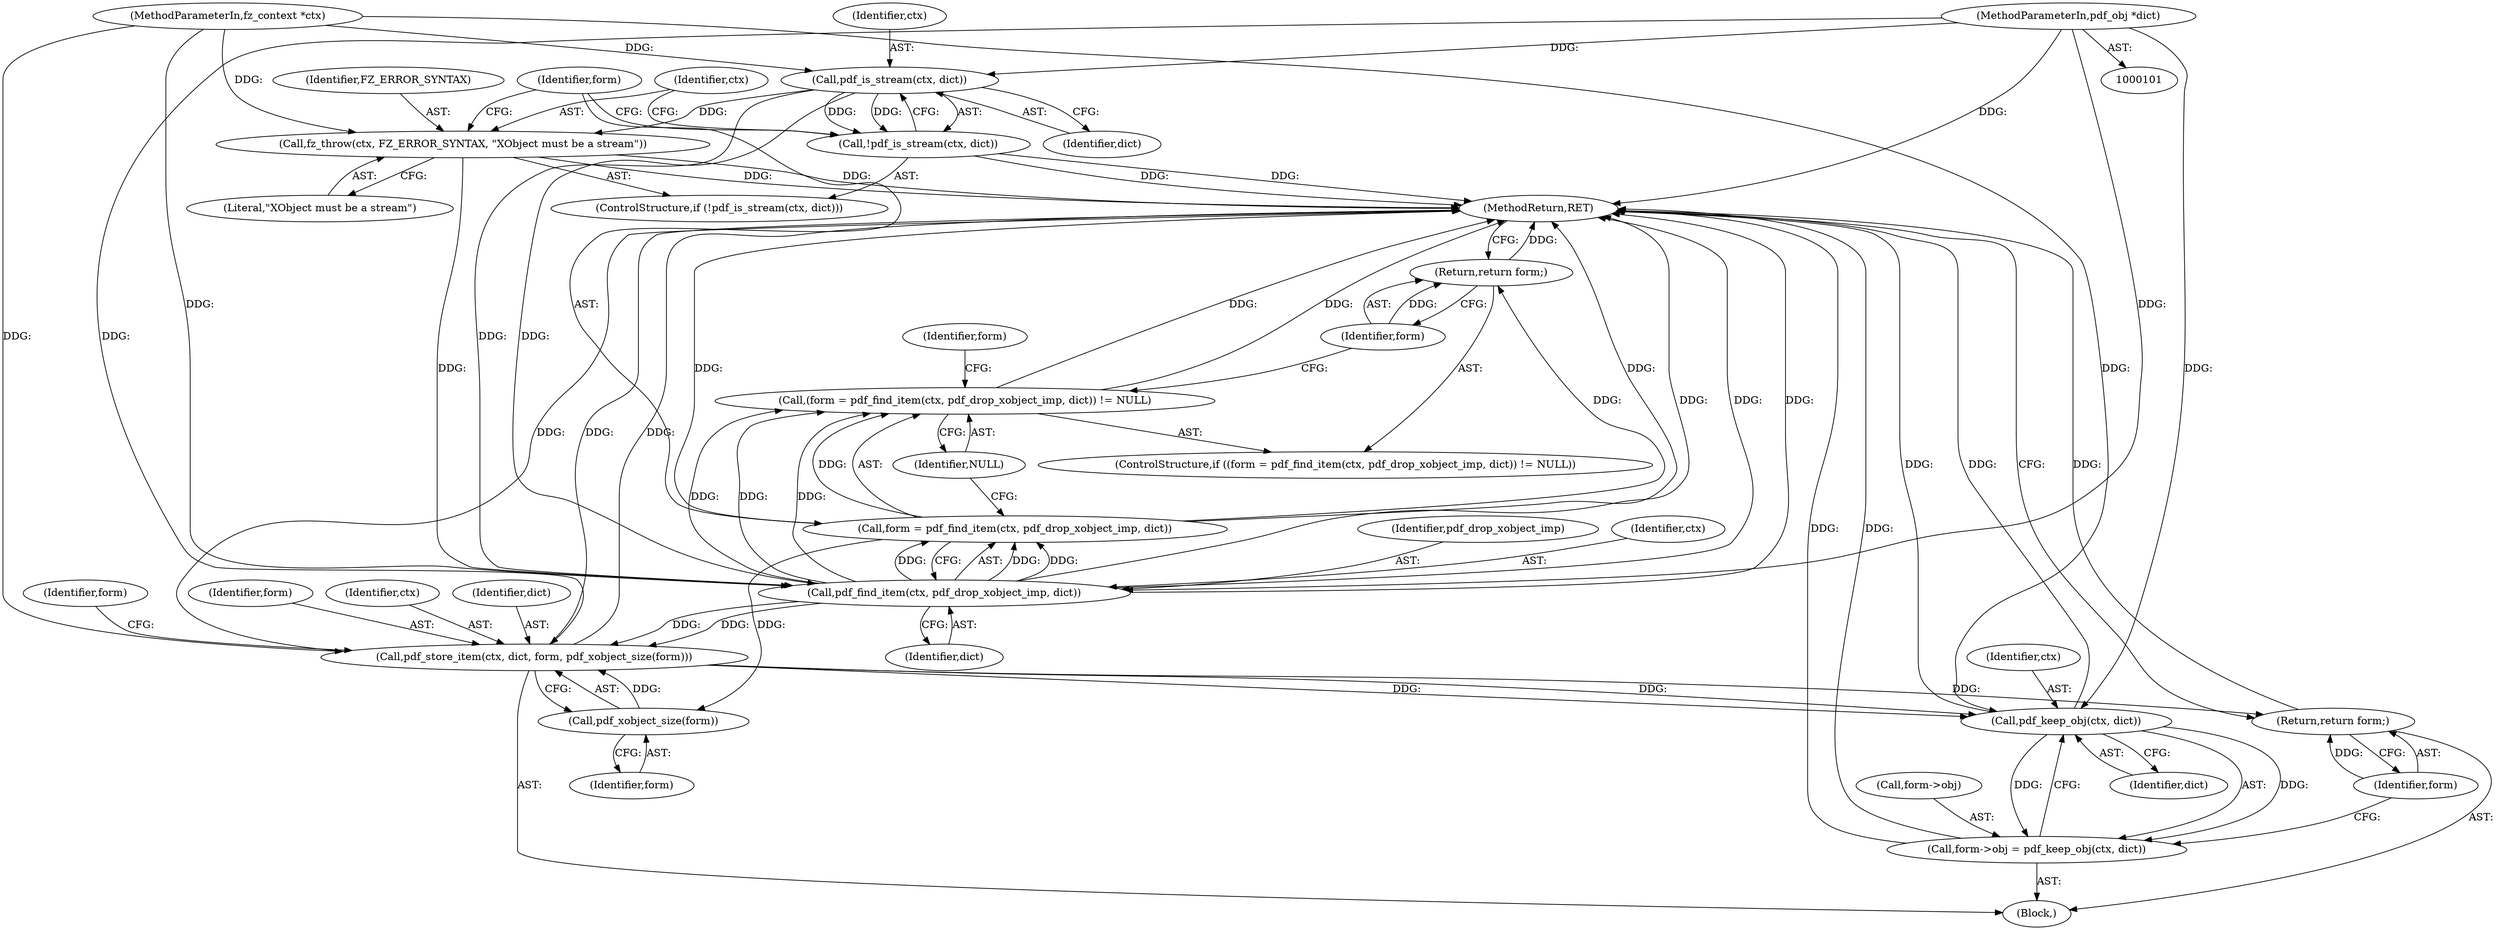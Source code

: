 digraph "0_ghostscript_8a3257b01faa899dd9b5e35c6bb3403cd709c371_0@pointer" {
"1000104" [label="(MethodParameterIn,pdf_obj *dict)"];
"1000109" [label="(Call,pdf_is_stream(ctx, dict))"];
"1000108" [label="(Call,!pdf_is_stream(ctx, dict))"];
"1000112" [label="(Call,fz_throw(ctx, FZ_ERROR_SYNTAX, \"XObject must be a stream\"))"];
"1000120" [label="(Call,pdf_find_item(ctx, pdf_drop_xobject_imp, dict))"];
"1000117" [label="(Call,(form = pdf_find_item(ctx, pdf_drop_xobject_imp, dict)) != NULL)"];
"1000118" [label="(Call,form = pdf_find_item(ctx, pdf_drop_xobject_imp, dict))"];
"1000125" [label="(Return,return form;)"];
"1000136" [label="(Call,pdf_xobject_size(form))"];
"1000132" [label="(Call,pdf_store_item(ctx, dict, form, pdf_xobject_size(form)))"];
"1000142" [label="(Call,pdf_keep_obj(ctx, dict))"];
"1000138" [label="(Call,form->obj = pdf_keep_obj(ctx, dict))"];
"1000145" [label="(Return,return form;)"];
"1000142" [label="(Call,pdf_keep_obj(ctx, dict))"];
"1000119" [label="(Identifier,form)"];
"1000117" [label="(Call,(form = pdf_find_item(ctx, pdf_drop_xobject_imp, dict)) != NULL)"];
"1000105" [label="(Block,)"];
"1000140" [label="(Identifier,form)"];
"1000138" [label="(Call,form->obj = pdf_keep_obj(ctx, dict))"];
"1000110" [label="(Identifier,ctx)"];
"1000108" [label="(Call,!pdf_is_stream(ctx, dict))"];
"1000115" [label="(Literal,\"XObject must be a stream\")"];
"1000123" [label="(Identifier,dict)"];
"1000118" [label="(Call,form = pdf_find_item(ctx, pdf_drop_xobject_imp, dict))"];
"1000136" [label="(Call,pdf_xobject_size(form))"];
"1000129" [label="(Identifier,form)"];
"1000135" [label="(Identifier,form)"];
"1000113" [label="(Identifier,ctx)"];
"1000147" [label="(MethodReturn,RET)"];
"1000111" [label="(Identifier,dict)"];
"1000112" [label="(Call,fz_throw(ctx, FZ_ERROR_SYNTAX, \"XObject must be a stream\"))"];
"1000133" [label="(Identifier,ctx)"];
"1000107" [label="(ControlStructure,if (!pdf_is_stream(ctx, dict)))"];
"1000134" [label="(Identifier,dict)"];
"1000145" [label="(Return,return form;)"];
"1000104" [label="(MethodParameterIn,pdf_obj *dict)"];
"1000122" [label="(Identifier,pdf_drop_xobject_imp)"];
"1000126" [label="(Identifier,form)"];
"1000102" [label="(MethodParameterIn,fz_context *ctx)"];
"1000132" [label="(Call,pdf_store_item(ctx, dict, form, pdf_xobject_size(form)))"];
"1000125" [label="(Return,return form;)"];
"1000116" [label="(ControlStructure,if ((form = pdf_find_item(ctx, pdf_drop_xobject_imp, dict)) != NULL))"];
"1000139" [label="(Call,form->obj)"];
"1000120" [label="(Call,pdf_find_item(ctx, pdf_drop_xobject_imp, dict))"];
"1000137" [label="(Identifier,form)"];
"1000114" [label="(Identifier,FZ_ERROR_SYNTAX)"];
"1000146" [label="(Identifier,form)"];
"1000143" [label="(Identifier,ctx)"];
"1000121" [label="(Identifier,ctx)"];
"1000109" [label="(Call,pdf_is_stream(ctx, dict))"];
"1000124" [label="(Identifier,NULL)"];
"1000144" [label="(Identifier,dict)"];
"1000104" -> "1000101"  [label="AST: "];
"1000104" -> "1000147"  [label="DDG: "];
"1000104" -> "1000109"  [label="DDG: "];
"1000104" -> "1000120"  [label="DDG: "];
"1000104" -> "1000132"  [label="DDG: "];
"1000104" -> "1000142"  [label="DDG: "];
"1000109" -> "1000108"  [label="AST: "];
"1000109" -> "1000111"  [label="CFG: "];
"1000110" -> "1000109"  [label="AST: "];
"1000111" -> "1000109"  [label="AST: "];
"1000108" -> "1000109"  [label="CFG: "];
"1000109" -> "1000108"  [label="DDG: "];
"1000109" -> "1000108"  [label="DDG: "];
"1000102" -> "1000109"  [label="DDG: "];
"1000109" -> "1000112"  [label="DDG: "];
"1000109" -> "1000120"  [label="DDG: "];
"1000109" -> "1000120"  [label="DDG: "];
"1000108" -> "1000107"  [label="AST: "];
"1000113" -> "1000108"  [label="CFG: "];
"1000119" -> "1000108"  [label="CFG: "];
"1000108" -> "1000147"  [label="DDG: "];
"1000108" -> "1000147"  [label="DDG: "];
"1000112" -> "1000107"  [label="AST: "];
"1000112" -> "1000115"  [label="CFG: "];
"1000113" -> "1000112"  [label="AST: "];
"1000114" -> "1000112"  [label="AST: "];
"1000115" -> "1000112"  [label="AST: "];
"1000119" -> "1000112"  [label="CFG: "];
"1000112" -> "1000147"  [label="DDG: "];
"1000112" -> "1000147"  [label="DDG: "];
"1000102" -> "1000112"  [label="DDG: "];
"1000112" -> "1000120"  [label="DDG: "];
"1000120" -> "1000118"  [label="AST: "];
"1000120" -> "1000123"  [label="CFG: "];
"1000121" -> "1000120"  [label="AST: "];
"1000122" -> "1000120"  [label="AST: "];
"1000123" -> "1000120"  [label="AST: "];
"1000118" -> "1000120"  [label="CFG: "];
"1000120" -> "1000147"  [label="DDG: "];
"1000120" -> "1000147"  [label="DDG: "];
"1000120" -> "1000147"  [label="DDG: "];
"1000120" -> "1000117"  [label="DDG: "];
"1000120" -> "1000117"  [label="DDG: "];
"1000120" -> "1000117"  [label="DDG: "];
"1000120" -> "1000118"  [label="DDG: "];
"1000120" -> "1000118"  [label="DDG: "];
"1000120" -> "1000118"  [label="DDG: "];
"1000102" -> "1000120"  [label="DDG: "];
"1000120" -> "1000132"  [label="DDG: "];
"1000120" -> "1000132"  [label="DDG: "];
"1000117" -> "1000116"  [label="AST: "];
"1000117" -> "1000124"  [label="CFG: "];
"1000118" -> "1000117"  [label="AST: "];
"1000124" -> "1000117"  [label="AST: "];
"1000126" -> "1000117"  [label="CFG: "];
"1000129" -> "1000117"  [label="CFG: "];
"1000117" -> "1000147"  [label="DDG: "];
"1000117" -> "1000147"  [label="DDG: "];
"1000118" -> "1000117"  [label="DDG: "];
"1000119" -> "1000118"  [label="AST: "];
"1000124" -> "1000118"  [label="CFG: "];
"1000118" -> "1000147"  [label="DDG: "];
"1000118" -> "1000147"  [label="DDG: "];
"1000118" -> "1000125"  [label="DDG: "];
"1000118" -> "1000136"  [label="DDG: "];
"1000125" -> "1000116"  [label="AST: "];
"1000125" -> "1000126"  [label="CFG: "];
"1000126" -> "1000125"  [label="AST: "];
"1000147" -> "1000125"  [label="CFG: "];
"1000125" -> "1000147"  [label="DDG: "];
"1000126" -> "1000125"  [label="DDG: "];
"1000136" -> "1000132"  [label="AST: "];
"1000136" -> "1000137"  [label="CFG: "];
"1000137" -> "1000136"  [label="AST: "];
"1000132" -> "1000136"  [label="CFG: "];
"1000136" -> "1000132"  [label="DDG: "];
"1000132" -> "1000105"  [label="AST: "];
"1000133" -> "1000132"  [label="AST: "];
"1000134" -> "1000132"  [label="AST: "];
"1000135" -> "1000132"  [label="AST: "];
"1000140" -> "1000132"  [label="CFG: "];
"1000132" -> "1000147"  [label="DDG: "];
"1000132" -> "1000147"  [label="DDG: "];
"1000132" -> "1000147"  [label="DDG: "];
"1000102" -> "1000132"  [label="DDG: "];
"1000132" -> "1000142"  [label="DDG: "];
"1000132" -> "1000142"  [label="DDG: "];
"1000132" -> "1000145"  [label="DDG: "];
"1000142" -> "1000138"  [label="AST: "];
"1000142" -> "1000144"  [label="CFG: "];
"1000143" -> "1000142"  [label="AST: "];
"1000144" -> "1000142"  [label="AST: "];
"1000138" -> "1000142"  [label="CFG: "];
"1000142" -> "1000147"  [label="DDG: "];
"1000142" -> "1000147"  [label="DDG: "];
"1000142" -> "1000138"  [label="DDG: "];
"1000142" -> "1000138"  [label="DDG: "];
"1000102" -> "1000142"  [label="DDG: "];
"1000138" -> "1000105"  [label="AST: "];
"1000139" -> "1000138"  [label="AST: "];
"1000146" -> "1000138"  [label="CFG: "];
"1000138" -> "1000147"  [label="DDG: "];
"1000138" -> "1000147"  [label="DDG: "];
"1000145" -> "1000105"  [label="AST: "];
"1000145" -> "1000146"  [label="CFG: "];
"1000146" -> "1000145"  [label="AST: "];
"1000147" -> "1000145"  [label="CFG: "];
"1000145" -> "1000147"  [label="DDG: "];
"1000146" -> "1000145"  [label="DDG: "];
}
